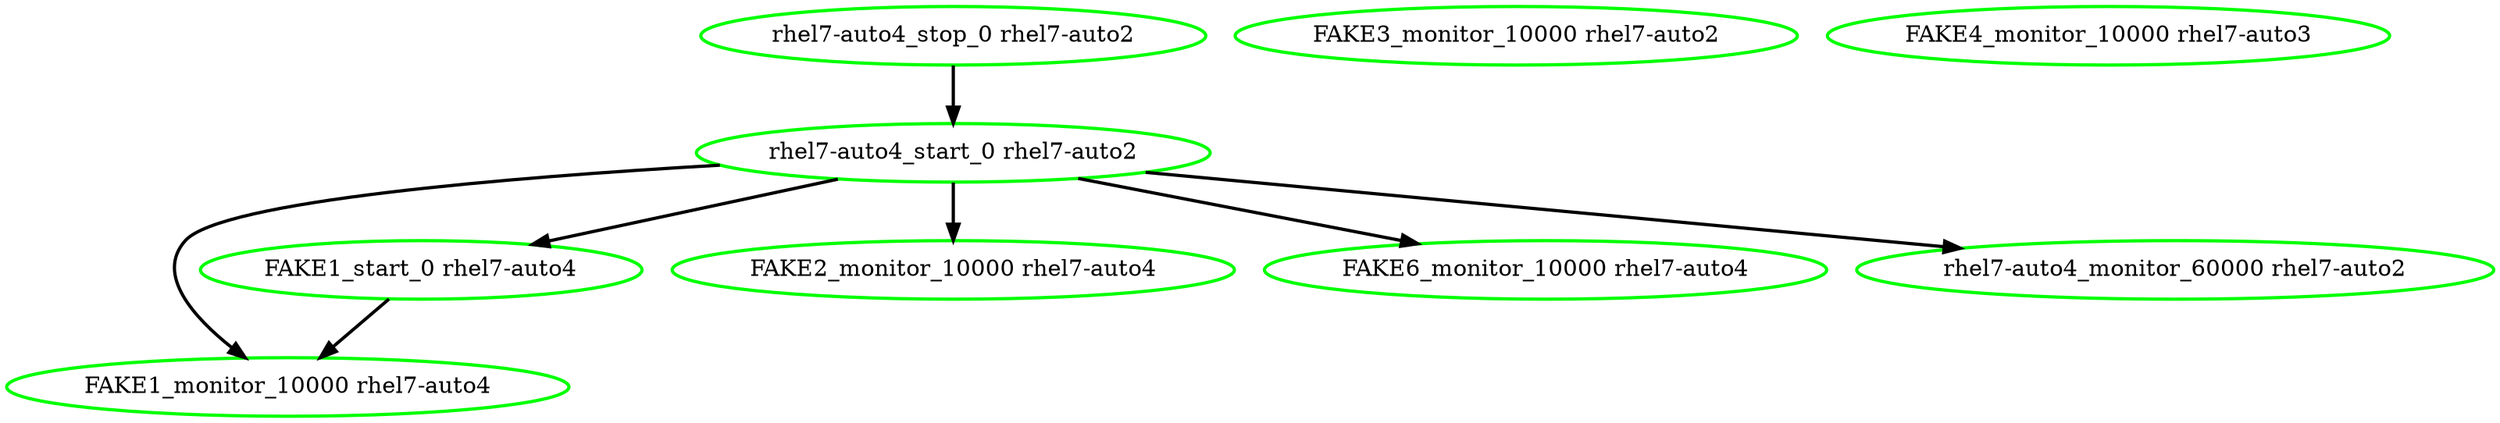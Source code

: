  digraph "g" {
"FAKE1_monitor_10000 rhel7-auto4" [ style=bold color="green" fontcolor="black"]
"FAKE1_start_0 rhel7-auto4" -> "FAKE1_monitor_10000 rhel7-auto4" [ style = bold]
"FAKE1_start_0 rhel7-auto4" [ style=bold color="green" fontcolor="black"]
"FAKE2_monitor_10000 rhel7-auto4" [ style=bold color="green" fontcolor="black"]
"FAKE3_monitor_10000 rhel7-auto2" [ style=bold color="green" fontcolor="black"]
"FAKE4_monitor_10000 rhel7-auto3" [ style=bold color="green" fontcolor="black"]
"FAKE6_monitor_10000 rhel7-auto4" [ style=bold color="green" fontcolor="black"]
"rhel7-auto4_monitor_60000 rhel7-auto2" [ style=bold color="green" fontcolor="black"]
"rhel7-auto4_start_0 rhel7-auto2" -> "FAKE1_monitor_10000 rhel7-auto4" [ style = bold]
"rhel7-auto4_start_0 rhel7-auto2" -> "FAKE1_start_0 rhel7-auto4" [ style = bold]
"rhel7-auto4_start_0 rhel7-auto2" -> "FAKE2_monitor_10000 rhel7-auto4" [ style = bold]
"rhel7-auto4_start_0 rhel7-auto2" -> "FAKE6_monitor_10000 rhel7-auto4" [ style = bold]
"rhel7-auto4_start_0 rhel7-auto2" -> "rhel7-auto4_monitor_60000 rhel7-auto2" [ style = bold]
"rhel7-auto4_start_0 rhel7-auto2" [ style=bold color="green" fontcolor="black"]
"rhel7-auto4_stop_0 rhel7-auto2" -> "rhel7-auto4_start_0 rhel7-auto2" [ style = bold]
"rhel7-auto4_stop_0 rhel7-auto2" [ style=bold color="green" fontcolor="black"]
}
